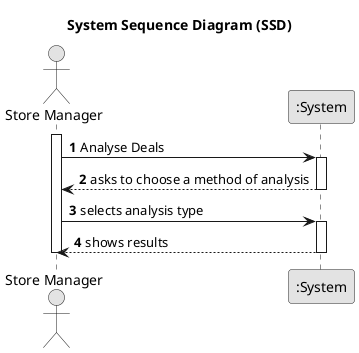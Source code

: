@startuml
skinparam monochrome true
skinparam packageStyle rectangle
skinparam shadowing false

title System Sequence Diagram (SSD)

autonumber

'US018 - Store Manager Analyses deals.

actor "Store Manager" as User
participant ":System" as System

activate User

        User -> System : Analyse Deals
        activate System

	    System --> User : asks to choose a method of analysis
        deactivate System

        User -> System : selects analysis type
        activate System

        System --> User : shows results
        deactivate System

deactivate User

@enduml
